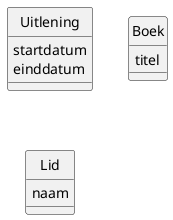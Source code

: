 @startuml
hide circle

class Uitlening {
    startdatum
    einddatum
}
class Boek {
    titel
}

class Lid {
    naam
}

@enduml